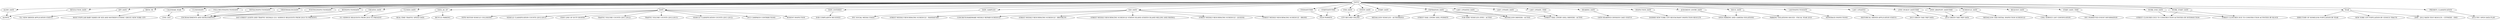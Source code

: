 digraph tree {
    "DATES";
    "ALERT_DATE";
    "ALERTS";
    "APP_DATE";
    "TLC NEW DRIVER APPLICATION STATUS";
    "BRTH_YR";
    "MOST POPULAR BABY NAMES BY SEX AND MOTHER'S ETHNIC GROUP, NEW YORK CITY";
    "CALENDAR_YEAR";
    "CIVIL LIST";
    "CLOSEDDATE";
    "ENCROACHMENTS AND DEFACEMENTS";
    "CREATED_DATE";
    "DOT STREET LIGHTS AND TRAFFIC SIGNALS (311 SERVICE REQUESTS FROM 2010 TO PRESENT)";
    "311 SERVICE REQUESTS FROM 2010 TO PRESENT";
    "DATA_AS_OF";
    "BICYCLE PARKING";
    "REAL-TIME TRAFFIC SPEED DATA";
    "DATE";
    "VEHICLE CLASSIFICATION COUNTS (2011-2012)";
    "2013 CAMPAIGN CONTRIBUTIONS";
    "RODENT INSPECTION";
    "NYPD MOTOR VEHICLE COLLISIONS";
    "VEHICLE CLASSIFICATION COUNTS (2012-2013)";
    "FDNY LINE OF DUTY DEATHS";
    "TRAFFIC VOLUME COUNTS (2011-2012)";
    "TRAFFIC VOLUME COUNTS (2012-2013)";
    "DATE_ENTERED";
    "DOB COMPLAINTS RECEIVED";
    "DATE_SAMPLED";
    "NYC SOCIAL MEDIA USAGE";
    "DAY_DATE";
    "STREET WEEKLY RESURFACING SCHEDULE STATEN ISLAND (STATEN ISLAND MILLING AND PAVING)";
    "STREET WEEKLY RESURFACING SCHEDULE - QUEENS";
    "STREET WEEKLY RESURFACING SCHEDULE - BRONX";
    "STREET WEEKLY RESURFACING SCHEDULE - MANHATTAN";
    "CONCRETE/HARDWARE WEEKLY REPAIR SCHEDULE";
    "STREET WEEKLY RESURFACING SCHEDULE - BROOKLYN";
    "ENDDATETIME";
    "FILM PERMITS";
    "END_DATE";
    "CITY RECORD ONLINE";
    "EVENT_DATE";
    "CITY RECORD ONLINE";
    "EXPIRATION_DATE";
    "MEDALLION VEHICLES - AUTHORIZED";
    "STREET HAIL LIVERY (SHL) PERMITS";
    "MEDALLION DRIVERS - ACTIVE";
    "FOR HIRE VEHICLES (FHV) - ACTIVE";
    "STREET HAIL LIVERY (SHL) DRIVERS - ACTIVE";
    "FOLLOWUPINSPECTIONDATE";
    "ENCROACHMENTS AND DEFACEMENTS";
    "HEARING_DATE";
    "OATH HEARINGS DIVISION CASE STATUS";
    "INITIALINSPECTIONDATE";
    "ENCROACHMENTS AND DEFACEMENTS";
    "INSPECTION_DATE";
    "DOHMH NEW YORK CITY RESTAURANT INSPECTION RESULTS";
    "ISSUE_DATE";
    "OPEN PARKING AND CAMERA VIOLATIONS";
    "PARKING VIOLATIONS ISSUED - FISCAL YEAR 2018";
    "JUDGMENT_ENTRY_DATE";
    "OPEN PARKING AND CAMERA VIOLATIONS";
    "LASTINSPECTEDDATE";
    "NEWSRACK INSPECTIONS";
    "LAST_UPDATED";
    "HISTORICAL DRIVER APPLICATION STATUS";
    "LAST_UPDATED_DATE";
    "MEDALLION DRIVERS - ACTIVE";
    "LAST_UPDATE_DATE";
    "STREET HAIL LIVERY (SHL) DRIVERS - ACTIVE";
    "LAST_UPDATE_TIME";
    "STREET HAIL LIVERY (SHL) DRIVERS - ACTIVE";
    "LPEP_DROPOFF_DATETIME";
    "2014 GREEN TAXI TRIP DATA";
    "LPEP_PICKUP_DATETIME";
    "2014 GREEN TAXI TRIP DATA";
    "2015 GREEN TAXI TRIP DATA";
    "ORDERMAILINGDATE";
    "ENCROACHMENTS AND DEFACEMENTS";
    "POSTINGINSPECTIONDATE";
    "ENCROACHMENTS AND DEFACEMENTS";
    "REINSPECTIONDATE";
    "ENCROACHMENTS AND DEFACEMENTS";
    "REQUEST_DATE";
    "CIVIL SERVICE LIST CERTIFICATION";
    "SCHEDULE_DATE";
    "MEDALLION TAXI INITIAL INSPECTION SCHEDULE";
    "2014 GREEN TAXI TRIP DATA";
    "STARTDATETIME";
    "FILM PERMITS";
    "START_DATE";
    "CITY RECORD ONLINE";
    "START_DATE_TIME";
    "NYC PERMITTED EVENT INFORMATION";
    "WORK_END_DATE";
    "STREET CLOSURES DUE TO CONSTRUCTION ACTIVITIES BY BLOCK";
    "STREET CLOSURES DUE TO CONSTRUCTION ACTIVITIES BY INTERSECTION";
    "WORK_START_DATE";
    "STREET CLOSURES DUE TO CONSTRUCTION ACTIVITIES BY BLOCK";
    "STREET CLOSURES DUE TO CONSTRUCTION ACTIVITIES BY INTERSECTION";
    "YEAR";
    "DIRECTORY OF HOMELESS POPULATION BY YEAR";
    "NEW YORK CITY POPULATION BY CENSUS TRACTS";
    "2006 - 2012 MATH TEST RESULTS - CITYWIDE - SWD";
    "CLOSED_DATE";
    "311 SERVICE REQUESTS FROM 2010 TO PRESENT";
    "RESOLUTION_DATE";
    "ALERTS";
    "PRIORITY_CLASSIFICATION";
    "2014 NYC OPEN DATA PLAN";
    "DATES" -> "ALERT_DATE";
    "DATES" -> "APP_DATE";
    "DATES" -> "BRTH_YR";
    "DATES" -> "CALENDAR_YEAR";
    "DATES" -> "CLOSEDDATE";
    "DATES" -> "CREATED_DATE";
    "DATES" -> "DATA_AS_OF";
    "DATES" -> "DATE";
    "DATES" -> "DATE_ENTERED";
    "DATES" -> "DATE_SAMPLED";
    "DATES" -> "DAY_DATE";
    "DATES" -> "ENDDATETIME";
    "DATES" -> "END_DATE";
    "DATES" -> "EVENT_DATE";
    "DATES" -> "EXPIRATION_DATE";
    "DATES" -> "FOLLOWUPINSPECTIONDATE";
    "DATES" -> "HEARING_DATE";
    "DATES" -> "INITIALINSPECTIONDATE";
    "DATES" -> "INSPECTION_DATE";
    "DATES" -> "ISSUE_DATE";
    "DATES" -> "JUDGMENT_ENTRY_DATE";
    "DATES" -> "LASTINSPECTEDDATE";
    "DATES" -> "LAST_UPDATED";
    "DATES" -> "LAST_UPDATED_DATE";
    "DATES" -> "LAST_UPDATE_DATE";
    "DATES" -> "LAST_UPDATE_TIME";
    "DATES" -> "LPEP_DROPOFF_DATETIME";
    "DATES" -> "LPEP_PICKUP_DATETIME";
    "DATES" -> "ORDERMAILINGDATE";
    "DATES" -> "POSTINGINSPECTIONDATE";
    "DATES" -> "REINSPECTIONDATE";
    "DATES" -> "REQUEST_DATE";
    "DATES" -> "SCHEDULE_DATE";
    "DATES" -> "STARTDATETIME";
    "DATES" -> "START_DATE";
    "DATES" -> "START_DATE_TIME";
    "DATES" -> "WORK_END_DATE";
    "DATES" -> "WORK_START_DATE";
    "DATES" -> "YEAR";
    "DATES" -> "CLOSED_DATE";
    "DATES" -> "RESOLUTION_DATE";
    "DATES" -> "PRIORITY_CLASSIFICATION";
    "ALERT_DATE" -> "ALERTS";
    "APP_DATE" -> "TLC NEW DRIVER APPLICATION STATUS";
    "BRTH_YR" -> "MOST POPULAR BABY NAMES BY SEX AND MOTHER'S ETHNIC GROUP, NEW YORK CITY";
    "CALENDAR_YEAR" -> "CIVIL LIST";
    "CLOSEDDATE" -> "ENCROACHMENTS AND DEFACEMENTS";
    "CREATED_DATE" -> "DOT STREET LIGHTS AND TRAFFIC SIGNALS (311 SERVICE REQUESTS FROM 2010 TO PRESENT)";
    "CREATED_DATE" -> "311 SERVICE REQUESTS FROM 2010 TO PRESENT";
    "DATA_AS_OF" -> "BICYCLE PARKING";
    "DATA_AS_OF" -> "REAL-TIME TRAFFIC SPEED DATA";
    "DATE" -> "VEHICLE CLASSIFICATION COUNTS (2011-2012)";
    "DATE" -> "2013 CAMPAIGN CONTRIBUTIONS";
    "DATE" -> "RODENT INSPECTION";
    "DATE" -> "NYPD MOTOR VEHICLE COLLISIONS";
    "DATE" -> "VEHICLE CLASSIFICATION COUNTS (2012-2013)";
    "DATE" -> "FDNY LINE OF DUTY DEATHS";
    "DATE" -> "TRAFFIC VOLUME COUNTS (2011-2012)";
    "DATE" -> "TRAFFIC VOLUME COUNTS (2012-2013)";
    "DATE_ENTERED" -> "DOB COMPLAINTS RECEIVED";
    "DATE_SAMPLED" -> "NYC SOCIAL MEDIA USAGE";
    "DAY_DATE" -> "STREET WEEKLY RESURFACING SCHEDULE STATEN ISLAND (STATEN ISLAND MILLING AND PAVING)";
    "DAY_DATE" -> "STREET WEEKLY RESURFACING SCHEDULE - QUEENS";
    "DAY_DATE" -> "STREET WEEKLY RESURFACING SCHEDULE - BRONX";
    "DAY_DATE" -> "STREET WEEKLY RESURFACING SCHEDULE - MANHATTAN";
    "DAY_DATE" -> "CONCRETE/HARDWARE WEEKLY REPAIR SCHEDULE";
    "DAY_DATE" -> "STREET WEEKLY RESURFACING SCHEDULE - BROOKLYN";
    "ENDDATETIME" -> "FILM PERMITS";
    "END_DATE" -> "CITY RECORD ONLINE";
    "EVENT_DATE" -> "CITY RECORD ONLINE";
    "EXPIRATION_DATE" -> "MEDALLION VEHICLES - AUTHORIZED";
    "EXPIRATION_DATE" -> "STREET HAIL LIVERY (SHL) PERMITS";
    "EXPIRATION_DATE" -> "MEDALLION DRIVERS - ACTIVE";
    "EXPIRATION_DATE" -> "FOR HIRE VEHICLES (FHV) - ACTIVE";
    "EXPIRATION_DATE" -> "STREET HAIL LIVERY (SHL) DRIVERS - ACTIVE";
    "FOLLOWUPINSPECTIONDATE" -> "ENCROACHMENTS AND DEFACEMENTS";
    "HEARING_DATE" -> "OATH HEARINGS DIVISION CASE STATUS";
    "INITIALINSPECTIONDATE" -> "ENCROACHMENTS AND DEFACEMENTS";
    "INSPECTION_DATE" -> "DOHMH NEW YORK CITY RESTAURANT INSPECTION RESULTS";
    "ISSUE_DATE" -> "OPEN PARKING AND CAMERA VIOLATIONS";
    "ISSUE_DATE" -> "PARKING VIOLATIONS ISSUED - FISCAL YEAR 2018";
    "JUDGMENT_ENTRY_DATE" -> "OPEN PARKING AND CAMERA VIOLATIONS";
    "LASTINSPECTEDDATE" -> "NEWSRACK INSPECTIONS";
    "LAST_UPDATED" -> "HISTORICAL DRIVER APPLICATION STATUS";
    "LAST_UPDATED_DATE" -> "MEDALLION DRIVERS - ACTIVE";
    "LAST_UPDATE_DATE" -> "STREET HAIL LIVERY (SHL) DRIVERS - ACTIVE";
    "LAST_UPDATE_TIME" -> "STREET HAIL LIVERY (SHL) DRIVERS - ACTIVE";
    "LPEP_DROPOFF_DATETIME" -> "2014 GREEN TAXI TRIP DATA";
    "LPEP_PICKUP_DATETIME" -> "2014 GREEN TAXI TRIP DATA";
    "LPEP_PICKUP_DATETIME" -> "2015 GREEN TAXI TRIP DATA";
    "ORDERMAILINGDATE" -> "ENCROACHMENTS AND DEFACEMENTS";
    "POSTINGINSPECTIONDATE" -> "ENCROACHMENTS AND DEFACEMENTS";
    "REINSPECTIONDATE" -> "ENCROACHMENTS AND DEFACEMENTS";
    "REQUEST_DATE" -> "CIVIL SERVICE LIST CERTIFICATION";
    "SCHEDULE_DATE" -> "MEDALLION TAXI INITIAL INSPECTION SCHEDULE";
    "SCHEDULE_DATE" -> "2014 GREEN TAXI TRIP DATA";
    "STARTDATETIME" -> "FILM PERMITS";
    "START_DATE" -> "CITY RECORD ONLINE";
    "START_DATE_TIME" -> "NYC PERMITTED EVENT INFORMATION";
    "WORK_END_DATE" -> "STREET CLOSURES DUE TO CONSTRUCTION ACTIVITIES BY BLOCK";
    "WORK_END_DATE" -> "STREET CLOSURES DUE TO CONSTRUCTION ACTIVITIES BY INTERSECTION";
    "WORK_START_DATE" -> "STREET CLOSURES DUE TO CONSTRUCTION ACTIVITIES BY BLOCK";
    "WORK_START_DATE" -> "STREET CLOSURES DUE TO CONSTRUCTION ACTIVITIES BY INTERSECTION";
    "YEAR" -> "DIRECTORY OF HOMELESS POPULATION BY YEAR";
    "YEAR" -> "NEW YORK CITY POPULATION BY CENSUS TRACTS";
    "YEAR" -> "2006 - 2012 MATH TEST RESULTS - CITYWIDE - SWD";
    "CLOSED_DATE" -> "311 SERVICE REQUESTS FROM 2010 TO PRESENT";
    "RESOLUTION_DATE" -> "ALERTS";
    "PRIORITY_CLASSIFICATION" -> "2014 NYC OPEN DATA PLAN";
}
